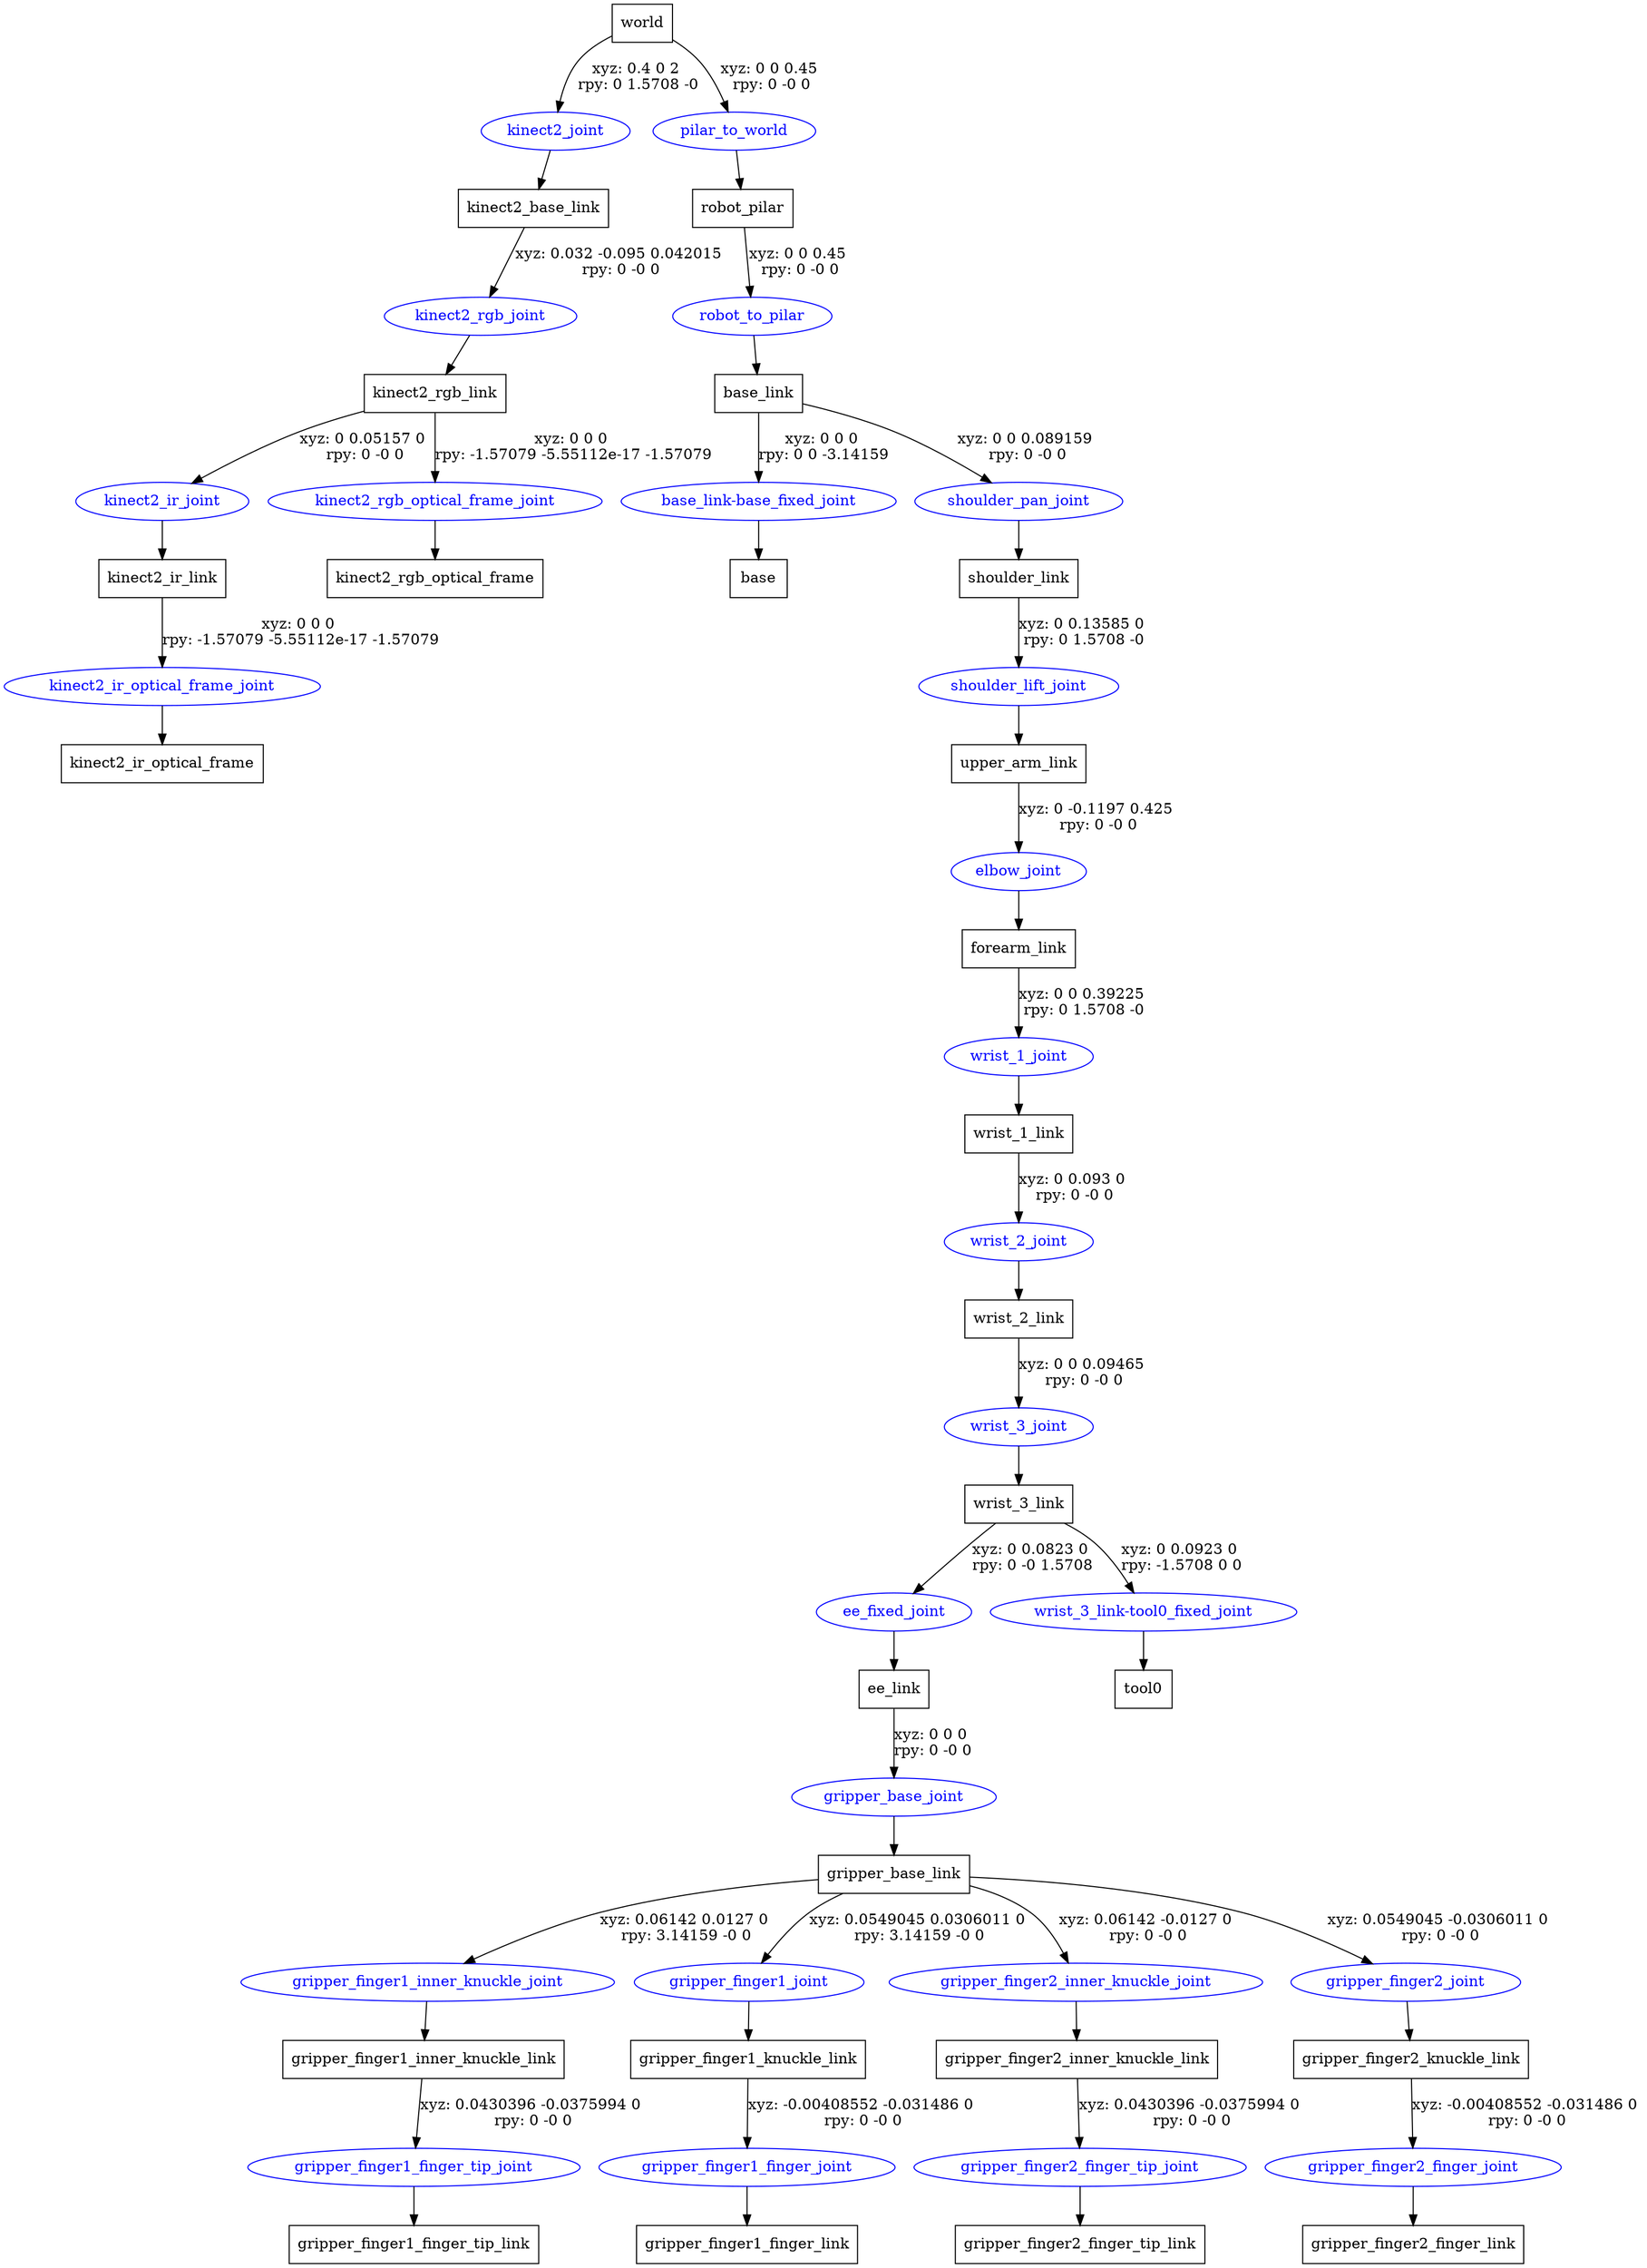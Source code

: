 digraph G {
node [shape=box];
"world" [label="world"];
"kinect2_base_link" [label="kinect2_base_link"];
"kinect2_rgb_link" [label="kinect2_rgb_link"];
"kinect2_ir_link" [label="kinect2_ir_link"];
"kinect2_ir_optical_frame" [label="kinect2_ir_optical_frame"];
"kinect2_rgb_optical_frame" [label="kinect2_rgb_optical_frame"];
"robot_pilar" [label="robot_pilar"];
"base_link" [label="base_link"];
"base" [label="base"];
"shoulder_link" [label="shoulder_link"];
"upper_arm_link" [label="upper_arm_link"];
"forearm_link" [label="forearm_link"];
"wrist_1_link" [label="wrist_1_link"];
"wrist_2_link" [label="wrist_2_link"];
"wrist_3_link" [label="wrist_3_link"];
"ee_link" [label="ee_link"];
"gripper_base_link" [label="gripper_base_link"];
"gripper_finger1_inner_knuckle_link" [label="gripper_finger1_inner_knuckle_link"];
"gripper_finger1_finger_tip_link" [label="gripper_finger1_finger_tip_link"];
"gripper_finger1_knuckle_link" [label="gripper_finger1_knuckle_link"];
"gripper_finger1_finger_link" [label="gripper_finger1_finger_link"];
"gripper_finger2_inner_knuckle_link" [label="gripper_finger2_inner_knuckle_link"];
"gripper_finger2_finger_tip_link" [label="gripper_finger2_finger_tip_link"];
"gripper_finger2_knuckle_link" [label="gripper_finger2_knuckle_link"];
"gripper_finger2_finger_link" [label="gripper_finger2_finger_link"];
"tool0" [label="tool0"];
node [shape=ellipse, color=blue, fontcolor=blue];
"world" -> "kinect2_joint" [label="xyz: 0.4 0 2 \nrpy: 0 1.5708 -0"]
"kinect2_joint" -> "kinect2_base_link"
"kinect2_base_link" -> "kinect2_rgb_joint" [label="xyz: 0.032 -0.095 0.042015 \nrpy: 0 -0 0"]
"kinect2_rgb_joint" -> "kinect2_rgb_link"
"kinect2_rgb_link" -> "kinect2_ir_joint" [label="xyz: 0 0.05157 0 \nrpy: 0 -0 0"]
"kinect2_ir_joint" -> "kinect2_ir_link"
"kinect2_ir_link" -> "kinect2_ir_optical_frame_joint" [label="xyz: 0 0 0 \nrpy: -1.57079 -5.55112e-17 -1.57079"]
"kinect2_ir_optical_frame_joint" -> "kinect2_ir_optical_frame"
"kinect2_rgb_link" -> "kinect2_rgb_optical_frame_joint" [label="xyz: 0 0 0 \nrpy: -1.57079 -5.55112e-17 -1.57079"]
"kinect2_rgb_optical_frame_joint" -> "kinect2_rgb_optical_frame"
"world" -> "pilar_to_world" [label="xyz: 0 0 0.45 \nrpy: 0 -0 0"]
"pilar_to_world" -> "robot_pilar"
"robot_pilar" -> "robot_to_pilar" [label="xyz: 0 0 0.45 \nrpy: 0 -0 0"]
"robot_to_pilar" -> "base_link"
"base_link" -> "base_link-base_fixed_joint" [label="xyz: 0 0 0 \nrpy: 0 0 -3.14159"]
"base_link-base_fixed_joint" -> "base"
"base_link" -> "shoulder_pan_joint" [label="xyz: 0 0 0.089159 \nrpy: 0 -0 0"]
"shoulder_pan_joint" -> "shoulder_link"
"shoulder_link" -> "shoulder_lift_joint" [label="xyz: 0 0.13585 0 \nrpy: 0 1.5708 -0"]
"shoulder_lift_joint" -> "upper_arm_link"
"upper_arm_link" -> "elbow_joint" [label="xyz: 0 -0.1197 0.425 \nrpy: 0 -0 0"]
"elbow_joint" -> "forearm_link"
"forearm_link" -> "wrist_1_joint" [label="xyz: 0 0 0.39225 \nrpy: 0 1.5708 -0"]
"wrist_1_joint" -> "wrist_1_link"
"wrist_1_link" -> "wrist_2_joint" [label="xyz: 0 0.093 0 \nrpy: 0 -0 0"]
"wrist_2_joint" -> "wrist_2_link"
"wrist_2_link" -> "wrist_3_joint" [label="xyz: 0 0 0.09465 \nrpy: 0 -0 0"]
"wrist_3_joint" -> "wrist_3_link"
"wrist_3_link" -> "ee_fixed_joint" [label="xyz: 0 0.0823 0 \nrpy: 0 -0 1.5708"]
"ee_fixed_joint" -> "ee_link"
"ee_link" -> "gripper_base_joint" [label="xyz: 0 0 0 \nrpy: 0 -0 0"]
"gripper_base_joint" -> "gripper_base_link"
"gripper_base_link" -> "gripper_finger1_inner_knuckle_joint" [label="xyz: 0.06142 0.0127 0 \nrpy: 3.14159 -0 0"]
"gripper_finger1_inner_knuckle_joint" -> "gripper_finger1_inner_knuckle_link"
"gripper_finger1_inner_knuckle_link" -> "gripper_finger1_finger_tip_joint" [label="xyz: 0.0430396 -0.0375994 0 \nrpy: 0 -0 0"]
"gripper_finger1_finger_tip_joint" -> "gripper_finger1_finger_tip_link"
"gripper_base_link" -> "gripper_finger1_joint" [label="xyz: 0.0549045 0.0306011 0 \nrpy: 3.14159 -0 0"]
"gripper_finger1_joint" -> "gripper_finger1_knuckle_link"
"gripper_finger1_knuckle_link" -> "gripper_finger1_finger_joint" [label="xyz: -0.00408552 -0.031486 0 \nrpy: 0 -0 0"]
"gripper_finger1_finger_joint" -> "gripper_finger1_finger_link"
"gripper_base_link" -> "gripper_finger2_inner_knuckle_joint" [label="xyz: 0.06142 -0.0127 0 \nrpy: 0 -0 0"]
"gripper_finger2_inner_knuckle_joint" -> "gripper_finger2_inner_knuckle_link"
"gripper_finger2_inner_knuckle_link" -> "gripper_finger2_finger_tip_joint" [label="xyz: 0.0430396 -0.0375994 0 \nrpy: 0 -0 0"]
"gripper_finger2_finger_tip_joint" -> "gripper_finger2_finger_tip_link"
"gripper_base_link" -> "gripper_finger2_joint" [label="xyz: 0.0549045 -0.0306011 0 \nrpy: 0 -0 0"]
"gripper_finger2_joint" -> "gripper_finger2_knuckle_link"
"gripper_finger2_knuckle_link" -> "gripper_finger2_finger_joint" [label="xyz: -0.00408552 -0.031486 0 \nrpy: 0 -0 0"]
"gripper_finger2_finger_joint" -> "gripper_finger2_finger_link"
"wrist_3_link" -> "wrist_3_link-tool0_fixed_joint" [label="xyz: 0 0.0923 0 \nrpy: -1.5708 0 0"]
"wrist_3_link-tool0_fixed_joint" -> "tool0"
}
